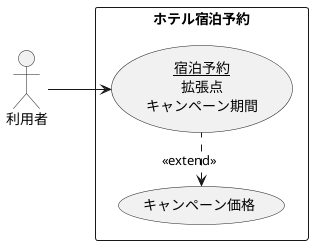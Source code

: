 @startuml ユースケース図
left to right direction
actor 利用者
 rectangle ホテル宿泊予約{
   ' usecase ログイン
    usecase (<u>宿泊予約</u>\n拡張点\nキャンペーン期間) as input
    usecase キャンペーン価格
 }
 利用者 --> input
'  ログイン .> input : << include >>
 キャンペーン価格 <. input : << extend >>
 
@enduml